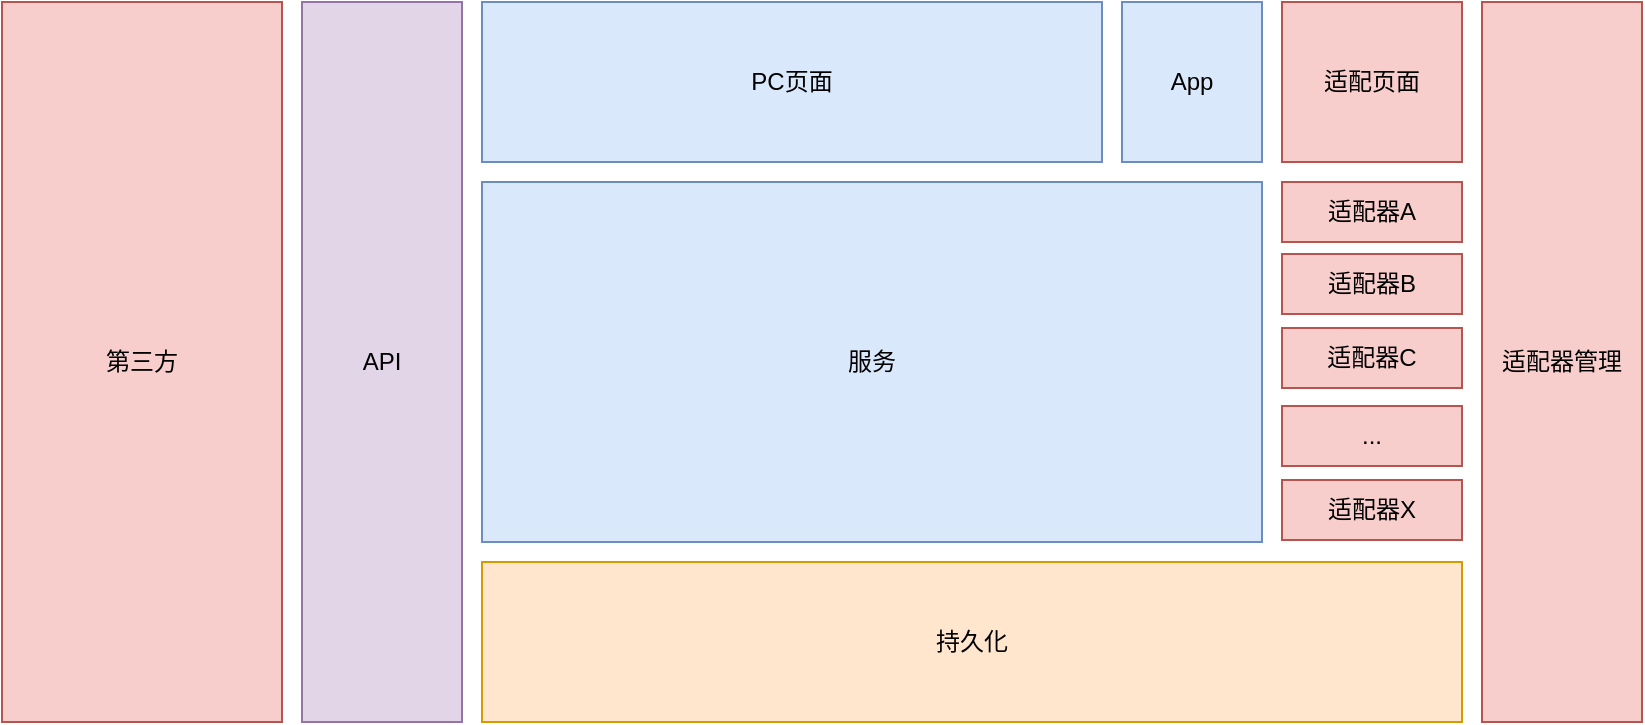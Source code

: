 <mxfile version="12.1.1" type="github" pages="1">
  <diagram id="mMbGL2SZYszLFiQv9XTv" name="Page-1">
    <mxGraphModel dx="1066" dy="694" grid="1" gridSize="10" guides="1" tooltips="1" connect="1" arrows="1" fold="1" page="1" pageScale="1" pageWidth="1600" pageHeight="900" math="0" shadow="0">
      <root>
        <mxCell id="0"/>
        <mxCell id="1" parent="0"/>
        <mxCell id="zpj5NXIj8uJ1ye9y-LBQ-1" value="第三方" style="rounded=0;whiteSpace=wrap;html=1;fillColor=#f8cecc;strokeColor=#b85450;" vertex="1" parent="1">
          <mxGeometry x="170" y="200" width="140" height="360" as="geometry"/>
        </mxCell>
        <mxCell id="zpj5NXIj8uJ1ye9y-LBQ-2" value="持久化" style="rounded=0;whiteSpace=wrap;html=1;fillColor=#ffe6cc;strokeColor=#d79b00;" vertex="1" parent="1">
          <mxGeometry x="410" y="480" width="490" height="80" as="geometry"/>
        </mxCell>
        <mxCell id="zpj5NXIj8uJ1ye9y-LBQ-3" value="服务" style="rounded=0;whiteSpace=wrap;html=1;fillColor=#dae8fc;strokeColor=#6c8ebf;" vertex="1" parent="1">
          <mxGeometry x="410" y="290" width="390" height="180" as="geometry"/>
        </mxCell>
        <mxCell id="zpj5NXIj8uJ1ye9y-LBQ-4" value="PC页面" style="rounded=0;whiteSpace=wrap;html=1;fillColor=#dae8fc;strokeColor=#6c8ebf;" vertex="1" parent="1">
          <mxGeometry x="410" y="200" width="310" height="80" as="geometry"/>
        </mxCell>
        <mxCell id="zpj5NXIj8uJ1ye9y-LBQ-5" value="App" style="rounded=0;whiteSpace=wrap;html=1;fillColor=#dae8fc;strokeColor=#6c8ebf;" vertex="1" parent="1">
          <mxGeometry x="730" y="200" width="70" height="80" as="geometry"/>
        </mxCell>
        <mxCell id="zpj5NXIj8uJ1ye9y-LBQ-8" value="API&lt;br&gt;" style="rounded=0;whiteSpace=wrap;html=1;fillColor=#e1d5e7;strokeColor=#9673a6;" vertex="1" parent="1">
          <mxGeometry x="320" y="200" width="80" height="360" as="geometry"/>
        </mxCell>
        <mxCell id="zpj5NXIj8uJ1ye9y-LBQ-9" value="适配器A" style="rounded=0;whiteSpace=wrap;html=1;fillColor=#f8cecc;strokeColor=#b85450;" vertex="1" parent="1">
          <mxGeometry x="810" y="290" width="90" height="30" as="geometry"/>
        </mxCell>
        <mxCell id="zpj5NXIj8uJ1ye9y-LBQ-10" value="适配器B" style="rounded=0;whiteSpace=wrap;html=1;fillColor=#f8cecc;strokeColor=#b85450;" vertex="1" parent="1">
          <mxGeometry x="810" y="326" width="90" height="30" as="geometry"/>
        </mxCell>
        <mxCell id="zpj5NXIj8uJ1ye9y-LBQ-11" value="适配器C" style="rounded=0;whiteSpace=wrap;html=1;fillColor=#f8cecc;strokeColor=#b85450;" vertex="1" parent="1">
          <mxGeometry x="810" y="363" width="90" height="30" as="geometry"/>
        </mxCell>
        <mxCell id="zpj5NXIj8uJ1ye9y-LBQ-12" value="..." style="rounded=0;whiteSpace=wrap;html=1;fillColor=#f8cecc;strokeColor=#b85450;" vertex="1" parent="1">
          <mxGeometry x="810" y="402" width="90" height="30" as="geometry"/>
        </mxCell>
        <mxCell id="zpj5NXIj8uJ1ye9y-LBQ-13" value="适配器X" style="rounded=0;whiteSpace=wrap;html=1;fillColor=#f8cecc;strokeColor=#b85450;" vertex="1" parent="1">
          <mxGeometry x="810" y="439" width="90" height="30" as="geometry"/>
        </mxCell>
        <mxCell id="zpj5NXIj8uJ1ye9y-LBQ-14" value="适配页面" style="rounded=0;whiteSpace=wrap;html=1;fillColor=#f8cecc;strokeColor=#b85450;" vertex="1" parent="1">
          <mxGeometry x="810" y="200" width="90" height="80" as="geometry"/>
        </mxCell>
        <mxCell id="zpj5NXIj8uJ1ye9y-LBQ-15" value="适配器管理" style="rounded=0;whiteSpace=wrap;html=1;fillColor=#f8cecc;strokeColor=#b85450;" vertex="1" parent="1">
          <mxGeometry x="910" y="200" width="80" height="360" as="geometry"/>
        </mxCell>
      </root>
    </mxGraphModel>
  </diagram>
</mxfile>
